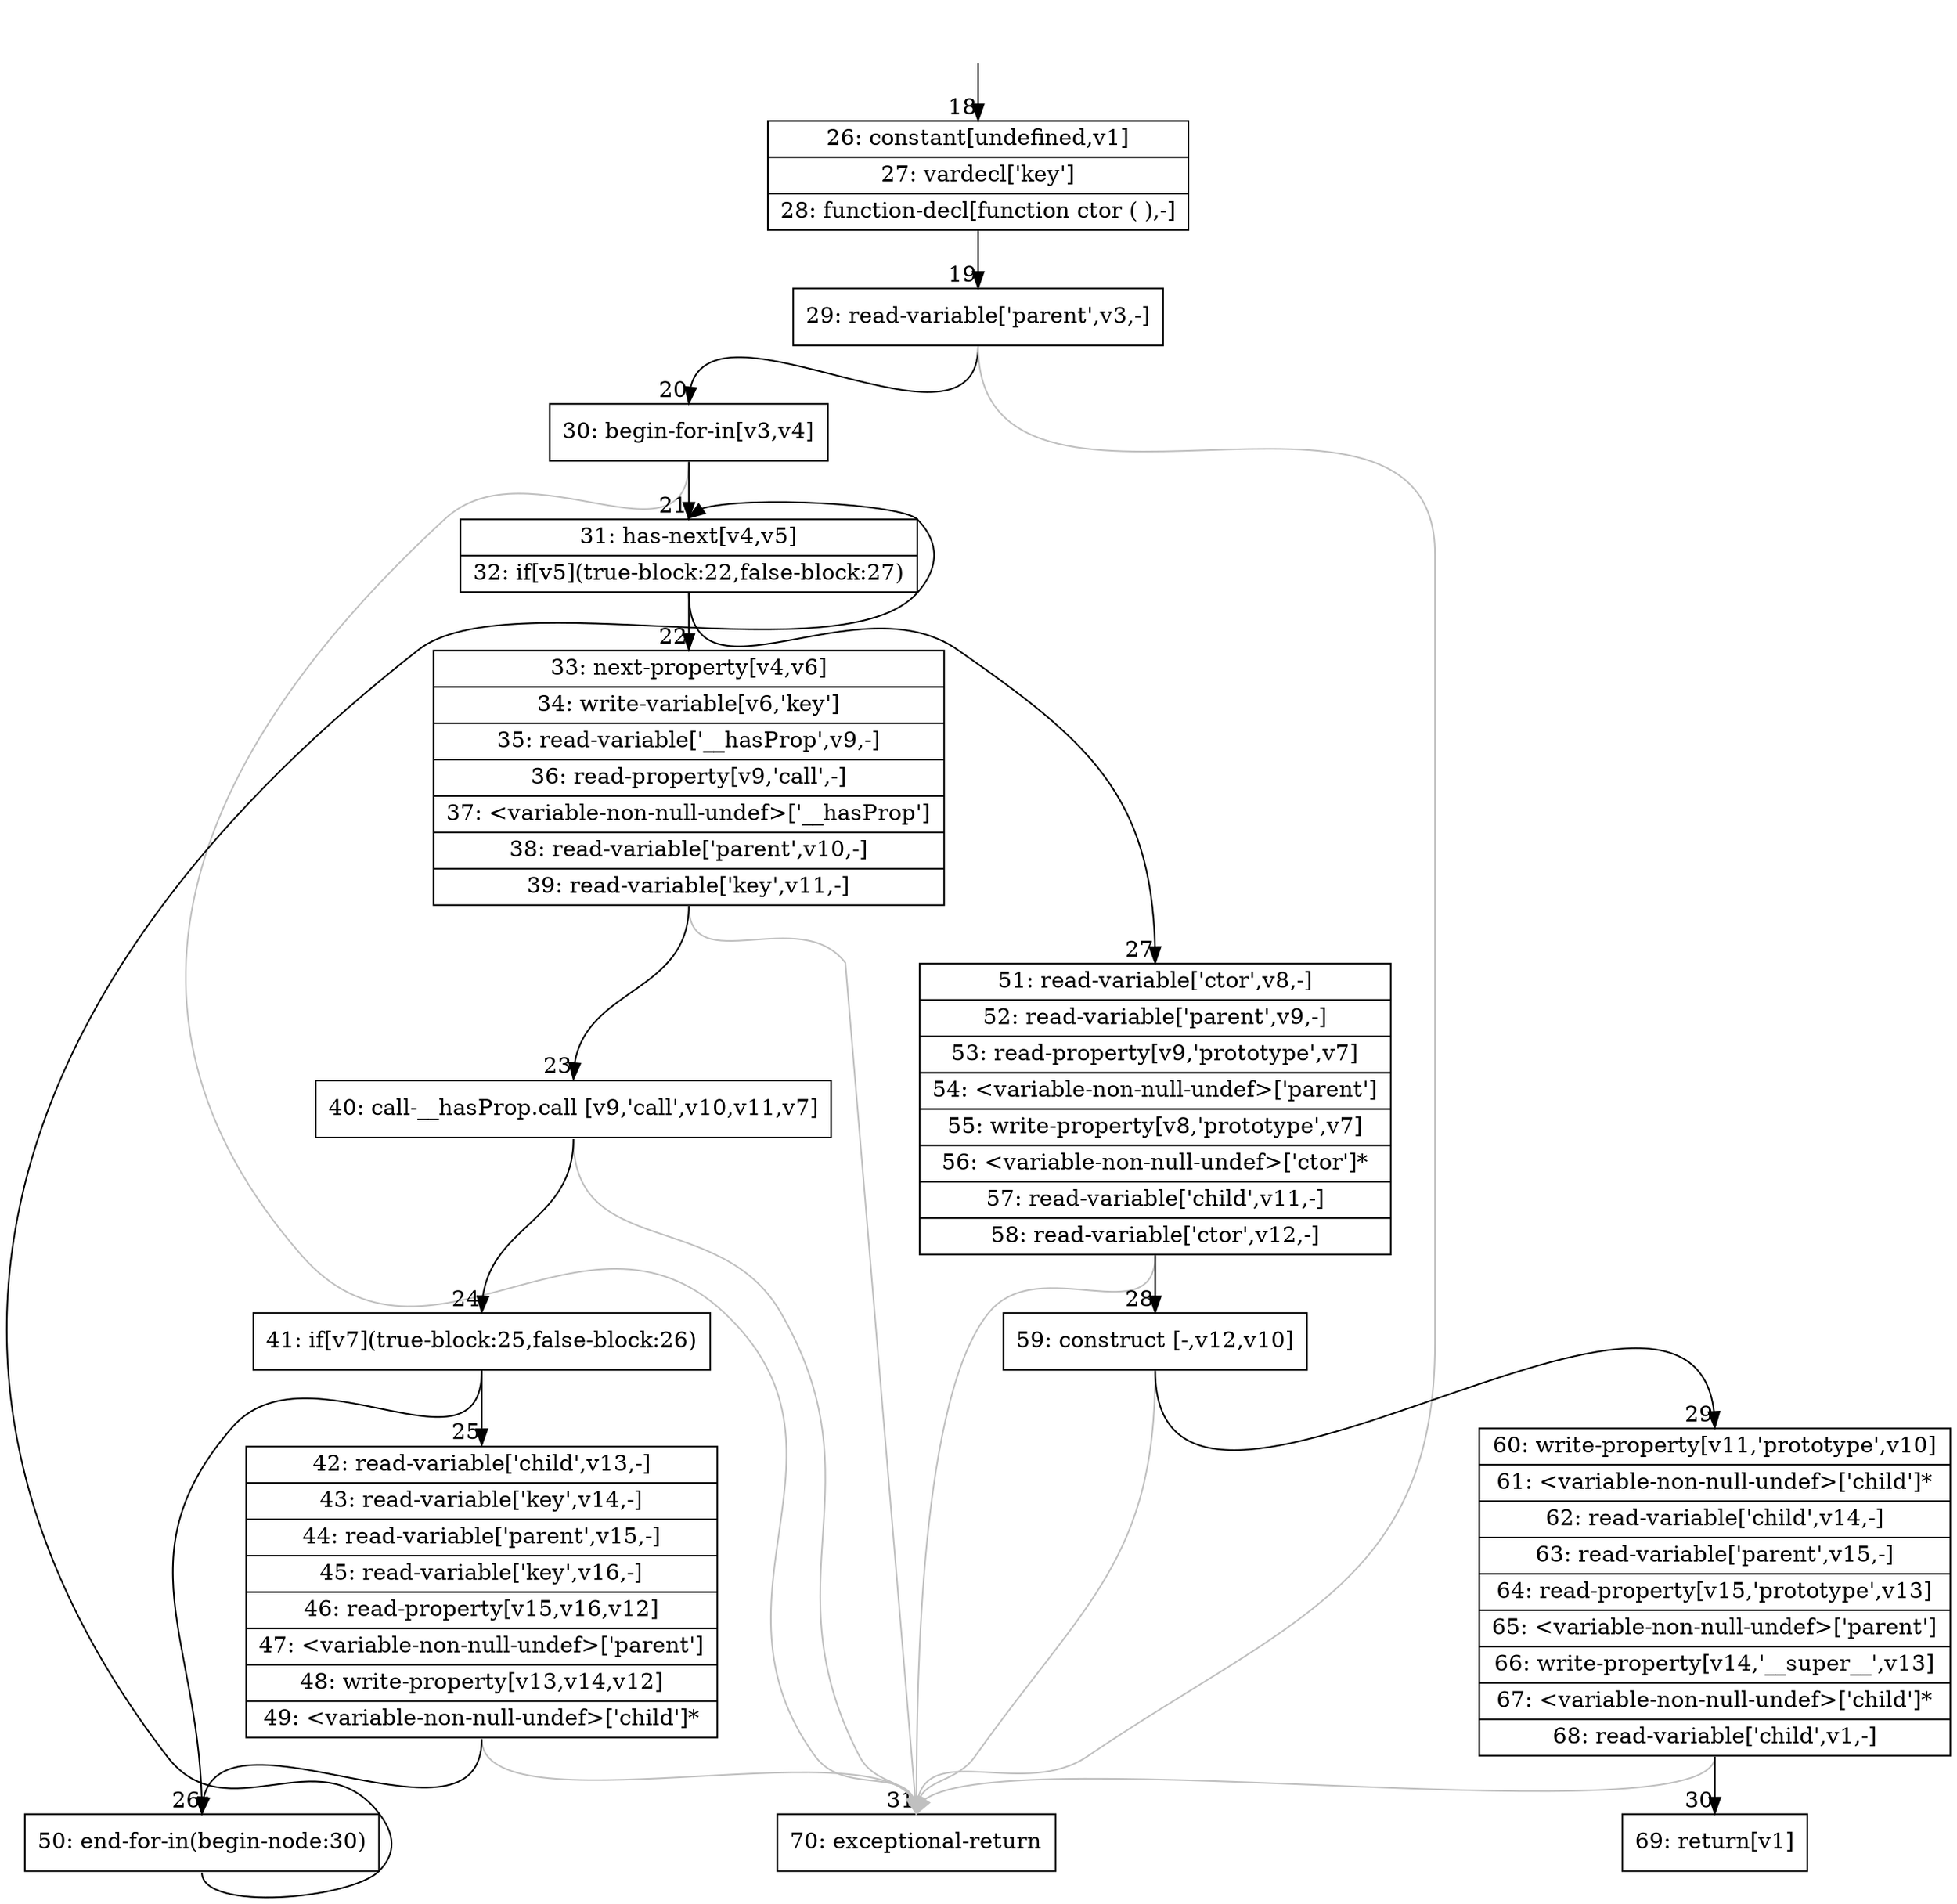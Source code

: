 digraph {
rankdir="TD"
BB_entry4[shape=none,label=""];
BB_entry4 -> BB18 [tailport=s, headport=n, headlabel="    18"]
BB18 [shape=record label="{26: constant[undefined,v1]|27: vardecl['key']|28: function-decl[function ctor ( ),-]}" ] 
BB18 -> BB19 [tailport=s, headport=n, headlabel="      19"]
BB19 [shape=record label="{29: read-variable['parent',v3,-]}" ] 
BB19 -> BB20 [tailport=s, headport=n, headlabel="      20"]
BB19 -> BB31 [tailport=s, headport=n, color=gray, headlabel="      31"]
BB20 [shape=record label="{30: begin-for-in[v3,v4]}" ] 
BB20 -> BB21 [tailport=s, headport=n, headlabel="      21"]
BB20 -> BB31 [tailport=s, headport=n, color=gray]
BB21 [shape=record label="{31: has-next[v4,v5]|32: if[v5](true-block:22,false-block:27)}" ] 
BB21 -> BB22 [tailport=s, headport=n, headlabel="      22"]
BB21 -> BB27 [tailport=s, headport=n, headlabel="      27"]
BB22 [shape=record label="{33: next-property[v4,v6]|34: write-variable[v6,'key']|35: read-variable['__hasProp',v9,-]|36: read-property[v9,'call',-]|37: \<variable-non-null-undef\>['__hasProp']|38: read-variable['parent',v10,-]|39: read-variable['key',v11,-]}" ] 
BB22 -> BB23 [tailport=s, headport=n, headlabel="      23"]
BB22 -> BB31 [tailport=s, headport=n, color=gray]
BB23 [shape=record label="{40: call-__hasProp.call [v9,'call',v10,v11,v7]}" ] 
BB23 -> BB24 [tailport=s, headport=n, headlabel="      24"]
BB23 -> BB31 [tailport=s, headport=n, color=gray]
BB24 [shape=record label="{41: if[v7](true-block:25,false-block:26)}" ] 
BB24 -> BB25 [tailport=s, headport=n, headlabel="      25"]
BB24 -> BB26 [tailport=s, headport=n, headlabel="      26"]
BB25 [shape=record label="{42: read-variable['child',v13,-]|43: read-variable['key',v14,-]|44: read-variable['parent',v15,-]|45: read-variable['key',v16,-]|46: read-property[v15,v16,v12]|47: \<variable-non-null-undef\>['parent']|48: write-property[v13,v14,v12]|49: \<variable-non-null-undef\>['child']*}" ] 
BB25 -> BB26 [tailport=s, headport=n]
BB25 -> BB31 [tailport=s, headport=n, color=gray]
BB26 [shape=record label="{50: end-for-in(begin-node:30)}" ] 
BB26 -> BB21 [tailport=s, headport=n]
BB27 [shape=record label="{51: read-variable['ctor',v8,-]|52: read-variable['parent',v9,-]|53: read-property[v9,'prototype',v7]|54: \<variable-non-null-undef\>['parent']|55: write-property[v8,'prototype',v7]|56: \<variable-non-null-undef\>['ctor']*|57: read-variable['child',v11,-]|58: read-variable['ctor',v12,-]}" ] 
BB27 -> BB28 [tailport=s, headport=n, headlabel="      28"]
BB27 -> BB31 [tailport=s, headport=n, color=gray]
BB28 [shape=record label="{59: construct [-,v12,v10]}" ] 
BB28 -> BB29 [tailport=s, headport=n, headlabel="      29"]
BB28 -> BB31 [tailport=s, headport=n, color=gray]
BB29 [shape=record label="{60: write-property[v11,'prototype',v10]|61: \<variable-non-null-undef\>['child']*|62: read-variable['child',v14,-]|63: read-variable['parent',v15,-]|64: read-property[v15,'prototype',v13]|65: \<variable-non-null-undef\>['parent']|66: write-property[v14,'__super__',v13]|67: \<variable-non-null-undef\>['child']*|68: read-variable['child',v1,-]}" ] 
BB29 -> BB30 [tailport=s, headport=n, headlabel="      30"]
BB29 -> BB31 [tailport=s, headport=n, color=gray]
BB30 [shape=record label="{69: return[v1]}" ] 
BB31 [shape=record label="{70: exceptional-return}" ] 
//#$~ 10
}
